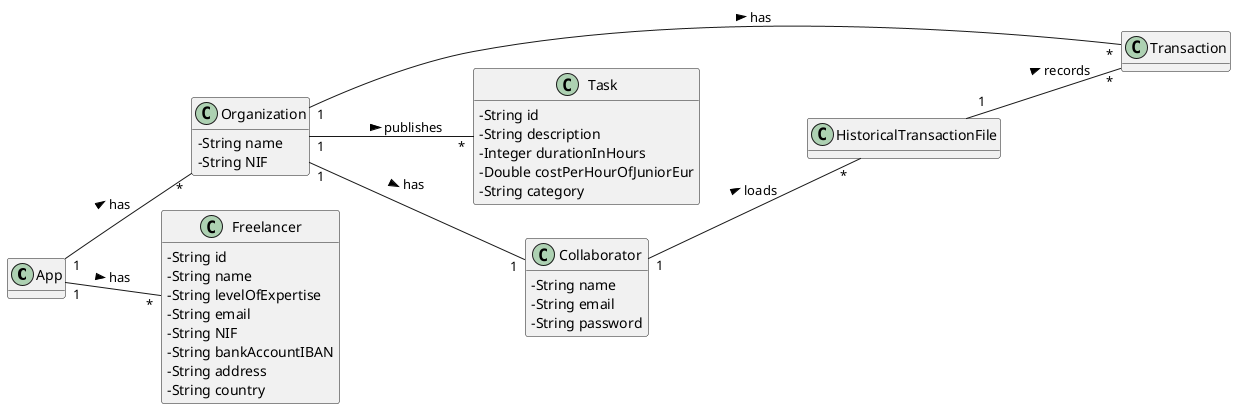 @startuml MD

skinparam classAttributeIconSize 0
hide methods
left to right direction

class App {

}

class Organization {
        - String name
        - String NIF
}

class Transaction {

}

class Task {
        - String id
        - String description
        - Integer durationInHours
        - Double costPerHourOfJuniorEur
        - String category
}

class HistoricalTransactionFile {

}


class Collaborator {
        - String name
        - String email
        - String password
}

class Freelancer {
        - String id
        - String name
        - String levelOfExpertise
        - String email
        - String NIF
        - String bankAccountIBAN
        - String address
        - String country
}

Organization                 "1" -- "1"      Collaborator              : has >
Organization                 "1" -- "*"      Task                      : publishes >
Organization                 "1" -- "*"      Transaction               : has >
App                          "1" -- "*"      Organization              : has >
App                          "1" -- "*"      Freelancer                : has >
Collaborator                 "1" -- "*"      HistoricalTransactionFile : loads >
HistoricalTransactionFile    "1" -- "*"      Transaction               : records >

@enduml